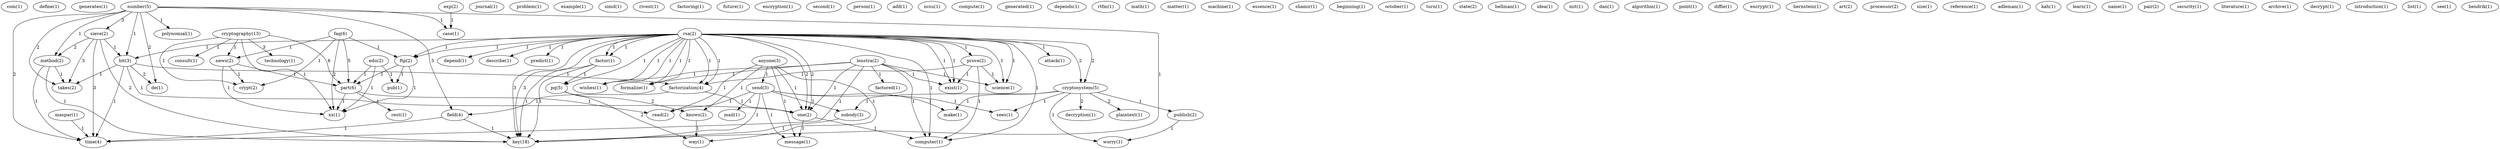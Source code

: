 digraph G {
  com [ label="com(1)" ];
  define [ label="define(1)" ];
  generates [ label="generates(1)" ];
  exp [ label="exp(2)" ];
  case [ label="case(1)" ];
  journal [ label="journal(1)" ];
  anyone [ label="anyone(3)" ];
  send [ label="send(3)" ];
  knows [ label="knows(2)" ];
  read [ label="read(2)" ];
  one [ label="one(2)" ];
  way [ label="way(1)" ];
  message [ label="message(1)" ];
  problem [ label="problem(1)" ];
  faq [ label="faq(6)" ];
  news [ label="news(2)" ];
  ftp [ label="ftp(2)" ];
  part [ label="part(6)" ];
  crypt [ label="crypt(2)" ];
  xx [ label="xx(1)" ];
  example [ label="example(1)" ];
  simd [ label="simd(1)" ];
  rivest [ label="rivest(1)" ];
  factoring [ label="factoring(1)" ];
  number [ label="number(5)" ];
  polynomial [ label="polynomial(1)" ];
  sieve [ label="sieve(2)" ];
  method [ label="method(2)" ];
  bit [ label="bit(3)" ];
  takes [ label="takes(2)" ];
  field [ label="field(4)" ];
  de [ label="de(1)" ];
  time [ label="time(4)" ];
  key [ label="key(18)" ];
  future [ label="future(1)" ];
  cryptography [ label="cryptography(13)" ];
  technology [ label="technology(1)" ];
  consult [ label="consult(1)" ];
  encryption [ label="encryption(1)" ];
  second [ label="second(1)" ];
  person [ label="person(1)" ];
  add [ label="add(1)" ];
  ncsu [ label="ncsu(1)" ];
  compute [ label="compute(1)" ];
  factor [ label="factor(2)" ];
  pq [ label="pq(5)" ];
  rsa [ label="rsa(6)" ];
  attack [ label="attack(1)" ];
  prove [ label="prove(2)" ];
  depend [ label="depend(1)" ];
  describe [ label="describe(1)" ];
  predict [ label="predict(1)" ];
  cryptosystem [ label="cryptosystem(5)" ];
  factorization [ label="factorization(4)" ];
  wishes [ label="wishes(1)" ];
  formalize [ label="formalize(1)" ];
  factor [ label="factor(1)" ];
  science [ label="science(1)" ];
  exist [ label="exist(1)" ];
  computer [ label="computer(1)" ];
  generated [ label="generated(1)" ];
  depends [ label="depends(1)" ];
  rtfm [ label="rtfm(1)" ];
  math [ label="math(1)" ];
  matter [ label="matter(1)" ];
  machine [ label="machine(1)" ];
  essence [ label="essence(1)" ];
  shamir [ label="shamir(1)" ];
  beginning [ label="beginning(1)" ];
  october [ label="october(1)" ];
  turn [ label="turn(1)" ];
  state [ label="state(2)" ];
  mail [ label="mail(1)" ];
  sees [ label="sees(1)" ];
  make [ label="make(1)" ];
  nobody [ label="nobody(3)" ];
  hellman [ label="hellman(1)" ];
  idea [ label="idea(1)" ];
  lenstra [ label="lenstra(2)" ];
  factored [ label="factored(1)" ];
  edu [ label="edu(2)" ];
  pub [ label="pub(1)" ];
  mit [ label="mit(1)" ];
  dan [ label="dan(1)" ];
  algorithm [ label="algorithm(1)" ];
  point [ label="point(1)" ];
  diffie [ label="diffie(1)" ];
  encrypt [ label="encrypt(1)" ];
  bernstein [ label="bernstein(1)" ];
  rsa [ label="rsa(2)" ];
  art [ label="art(2)" ];
  decryption [ label="decryption(1)" ];
  plaintext [ label="plaintext(1)" ];
  publish [ label="publish(2)" ];
  worry [ label="worry(1)" ];
  rest [ label="rest(1)" ];
  processor [ label="processor(2)" ];
  size [ label="size(1)" ];
  reference [ label="reference(1)" ];
  adleman [ label="adleman(1)" ];
  kah [ label="kah(1)" ];
  learn [ label="learn(1)" ];
  name [ label="name(1)" ];
  pair [ label="pair(2)" ];
  security [ label="security(1)" ];
  literature [ label="literature(1)" ];
  archive [ label="archive(1)" ];
  maspar [ label="maspar(1)" ];
  decrypt [ label="decrypt(1)" ];
  introduction [ label="introduction(1)" ];
  list [ label="list(1)" ];
  see [ label="see(1)" ];
  hendrik [ label="hendrik(1)" ];
  exp -> case [ label="1" ];
  anyone -> send [ label="1" ];
  anyone -> knows [ label="1" ];
  anyone -> read [ label="1" ];
  anyone -> one [ label="1" ];
  anyone -> way [ label="1" ];
  anyone -> message [ label="1" ];
  faq -> news [ label="1" ];
  faq -> ftp [ label="1" ];
  faq -> part [ label="5" ];
  faq -> crypt [ label="1" ];
  faq -> xx [ label="2" ];
  number -> case [ label="1" ];
  number -> polynomial [ label="1" ];
  number -> sieve [ label="3" ];
  number -> method [ label="1" ];
  number -> bit [ label="1" ];
  number -> takes [ label="2" ];
  number -> field [ label="3" ];
  number -> de [ label="2" ];
  number -> time [ label="2" ];
  number -> key [ label="1" ];
  cryptography -> news [ label="1" ];
  cryptography -> technology [ label="3" ];
  cryptography -> part [ label="6" ];
  cryptography -> crypt [ label="1" ];
  cryptography -> xx [ label="1" ];
  cryptography -> consult [ label="1" ];
  factor -> pq [ label="1" ];
  factor -> key [ label="1" ];
  rsa -> attack [ label="1" ];
  rsa -> prove [ label="1" ];
  rsa -> depend [ label="1" ];
  rsa -> describe [ label="1" ];
  rsa -> pq [ label="1" ];
  rsa -> predict [ label="1" ];
  rsa -> bit [ label="1" ];
  rsa -> ftp [ label="1" ];
  rsa -> cryptosystem [ label="2" ];
  rsa -> factorization [ label="1" ];
  rsa -> wishes [ label="1" ];
  rsa -> formalize [ label="1" ];
  rsa -> factor [ label="1" ];
  rsa -> science [ label="1" ];
  rsa -> exist [ label="1" ];
  rsa -> one [ label="2" ];
  rsa -> computer [ label="1" ];
  rsa -> key [ label="3" ];
  sieve -> method [ label="2" ];
  sieve -> bit [ label="1" ];
  sieve -> takes [ label="3" ];
  sieve -> time [ label="3" ];
  sieve -> key [ label="2" ];
  prove -> factorization [ label="1" ];
  prove -> science [ label="1" ];
  prove -> exist [ label="1" ];
  prove -> computer [ label="1" ];
  news -> part [ label="1" ];
  news -> crypt [ label="1" ];
  news -> xx [ label="1" ];
  send -> mail [ label="1" ];
  send -> sees [ label="1" ];
  send -> make [ label="1" ];
  send -> read [ label="1" ];
  send -> message [ label="1" ];
  send -> nobody [ label="1" ];
  send -> key [ label="1" ];
  method -> takes [ label="1" ];
  method -> time [ label="1" ];
  method -> key [ label="1" ];
  lenstra -> wishes [ label="1" ];
  lenstra -> formalize [ label="1" ];
  lenstra -> science [ label="1" ];
  lenstra -> exist [ label="1" ];
  lenstra -> factored [ label="1" ];
  lenstra -> one [ label="1" ];
  lenstra -> computer [ label="1" ];
  lenstra -> time [ label="1" ];
  pq -> knows [ label="2" ];
  pq -> way [ label="2" ];
  edu -> part [ label="1" ];
  edu -> xx [ label="1" ];
  edu -> pub [ label="1" ];
  bit -> factorization [ label="1" ];
  bit -> takes [ label="1" ];
  bit -> one [ label="1" ];
  bit -> de [ label="2" ];
  bit -> time [ label="1" ];
  rsa -> ftp [ label="1" ];
  rsa -> cryptosystem [ label="2" ];
  rsa -> factorization [ label="1" ];
  rsa -> wishes [ label="1" ];
  rsa -> formalize [ label="1" ];
  rsa -> factor [ label="1" ];
  rsa -> science [ label="1" ];
  rsa -> exist [ label="1" ];
  rsa -> one [ label="2" ];
  rsa -> computer [ label="1" ];
  rsa -> key [ label="3" ];
  ftp -> part [ label="1" ];
  ftp -> xx [ label="1" ];
  ftp -> pub [ label="1" ];
  cryptosystem -> decryption [ label="2" ];
  cryptosystem -> sees [ label="1" ];
  cryptosystem -> make [ label="1" ];
  cryptosystem -> plaintext [ label="2" ];
  cryptosystem -> publish [ label="1" ];
  cryptosystem -> nobody [ label="1" ];
  cryptosystem -> worry [ label="1" ];
  factorization -> field [ label="1" ];
  factorization -> one [ label="1" ];
  part -> rest [ label="1" ];
  part -> xx [ label="1" ];
  part -> read [ label="1" ];
  knows -> way [ label="1" ];
  factor -> key [ label="1" ];
  field -> time [ label="1" ];
  field -> key [ label="1" ];
  one -> computer [ label="1" ];
  one -> message [ label="1" ];
  maspar -> time [ label="1" ];
  publish -> worry [ label="1" ];
  nobody -> key [ label="1" ];
}
